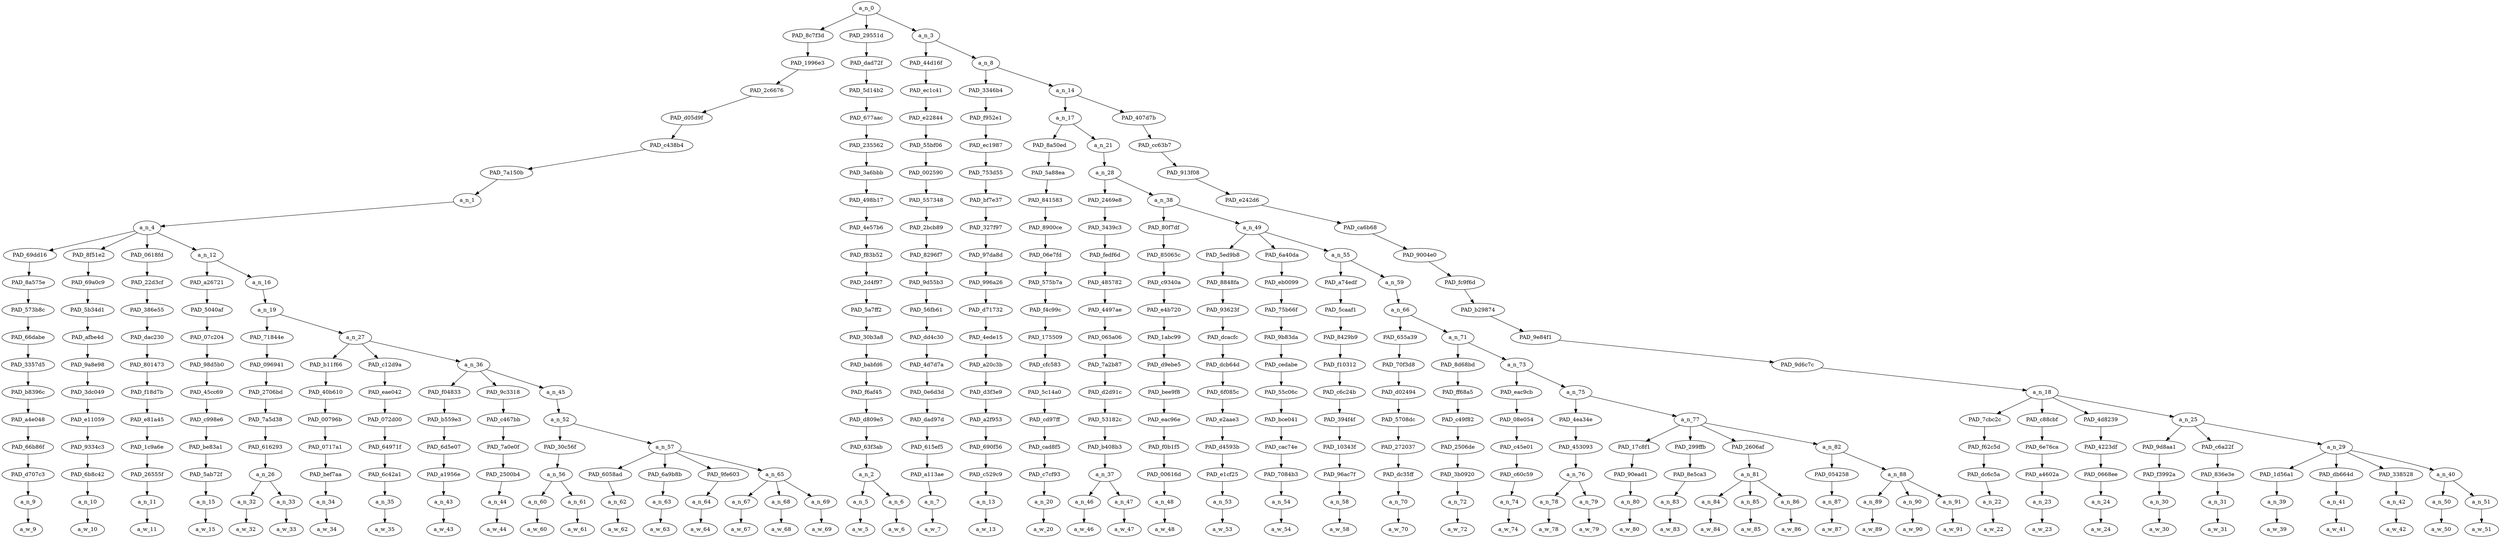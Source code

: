 strict digraph "" {
	a_n_0	[div_dir=1,
		index=0,
		level=19,
		pos="14.752111364293981,19!",
		text_span="[0, 1, 2, 3, 4, 5, 6, 7, 8, 9, 10, 11, 12, 13, 14, 15, 16, 17, 18, 19, 20, 21, 22, 23, 24, 25, 26, 27, 28, 29, 30, 31, 32, 33, 34, \
35, 36, 37, 38, 39, 40, 41, 42, 43, 44, 45, 46, 47, 48, 49, 50, 51, 52]",
		value=1.00000001];
	PAD_8c7f3d	[div_dir=1,
		index=0,
		level=18,
		pos="1.879340277777778,18!",
		text_span="[0, 1, 2, 3, 4, 5, 6, 7, 8, 9, 10, 11, 12, 13, 14, 15, 16, 17]",
		value=0.25184626];
	a_n_0 -> PAD_8c7f3d;
	PAD_29551d	[div_dir=1,
		index=1,
		level=18,
		pos="18.5,18!",
		text_span="[18, 19]",
		value=0.04357854];
	a_n_0 -> PAD_29551d;
	a_n_3	[div_dir=1,
		index=2,
		level=18,
		pos="23.876993815104168,18!",
		text_span="[20, 21, 22, 23, 24, 25, 26, 27, 28, 29, 30, 31, 32, 33, 34, 35, 36, 37, 38, 39, 40, 41, 42, 43, 44, 45, 46, 47, 48, 49, 50, 51, \
52]",
		value=0.70413991];
	a_n_0 -> a_n_3;
	PAD_1996e3	[div_dir=1,
		index=0,
		level=17,
		pos="1.879340277777778,17!",
		text_span="[0, 1, 2, 3, 4, 5, 6, 7, 8, 9, 10, 11, 12, 13, 14, 15, 16, 17]",
		value=0.25184626];
	PAD_8c7f3d -> PAD_1996e3;
	PAD_2c6676	[div_dir=1,
		index=0,
		level=16,
		pos="1.879340277777778,16!",
		text_span="[0, 1, 2, 3, 4, 5, 6, 7, 8, 9, 10, 11, 12, 13, 14, 15, 16, 17]",
		value=0.25184626];
	PAD_1996e3 -> PAD_2c6676;
	PAD_d05d9f	[div_dir=1,
		index=0,
		level=15,
		pos="1.879340277777778,15!",
		text_span="[0, 1, 2, 3, 4, 5, 6, 7, 8, 9, 10, 11, 12, 13, 14, 15, 16, 17]",
		value=0.25184626];
	PAD_2c6676 -> PAD_d05d9f;
	PAD_c438b4	[div_dir=1,
		index=0,
		level=14,
		pos="1.879340277777778,14!",
		text_span="[0, 1, 2, 3, 4, 5, 6, 7, 8, 9, 10, 11, 12, 13, 14, 15, 16, 17]",
		value=0.25184626];
	PAD_d05d9f -> PAD_c438b4;
	PAD_7a150b	[div_dir=1,
		index=0,
		level=13,
		pos="1.879340277777778,13!",
		text_span="[0, 1, 2, 3, 4, 5, 6, 7, 8, 9, 10, 11, 12, 13, 14, 15, 16, 17]",
		value=0.25184626];
	PAD_c438b4 -> PAD_7a150b;
	a_n_1	[div_dir=1,
		index=0,
		level=12,
		pos="1.879340277777778,12!",
		text_span="[0, 1, 2, 3, 4, 5, 6, 7, 8, 9, 10, 11, 12, 13, 14, 15, 16, 17]",
		value=0.25184626];
	PAD_7a150b -> a_n_1;
	a_n_4	[div_dir=1,
		index=0,
		level=11,
		pos="1.879340277777778,11!",
		text_span="[0, 1, 2, 3, 4, 5, 6, 7, 8, 9, 10, 11, 12, 13, 14, 15, 16, 17]",
		value=0.25161133];
	a_n_1 -> a_n_4;
	PAD_69dd16	[div_dir=1,
		index=0,
		level=10,
		pos="0.0,10!",
		text_span="[0]",
		value=0.03476477];
	a_n_4 -> PAD_69dd16;
	PAD_8f51e2	[div_dir=1,
		index=1,
		level=10,
		pos="1.0,10!",
		text_span="[1]",
		value=0.01448088];
	a_n_4 -> PAD_8f51e2;
	PAD_0618fd	[div_dir=1,
		index=2,
		level=10,
		pos="2.0,10!",
		text_span="[2]",
		value=0.01371438];
	a_n_4 -> PAD_0618fd;
	a_n_12	[div_dir=1,
		index=3,
		level=10,
		pos="4.517361111111112,10!",
		text_span="[3, 4, 5, 6, 7, 8, 9, 10, 11, 12, 13, 14, 15, 16, 17]",
		value=0.18841637];
	a_n_4 -> a_n_12;
	PAD_8a575e	[div_dir=1,
		index=0,
		level=9,
		pos="0.0,9!",
		text_span="[0]",
		value=0.03476477];
	PAD_69dd16 -> PAD_8a575e;
	PAD_573b8c	[div_dir=1,
		index=0,
		level=8,
		pos="0.0,8!",
		text_span="[0]",
		value=0.03476477];
	PAD_8a575e -> PAD_573b8c;
	PAD_66dabe	[div_dir=1,
		index=0,
		level=7,
		pos="0.0,7!",
		text_span="[0]",
		value=0.03476477];
	PAD_573b8c -> PAD_66dabe;
	PAD_3357d5	[div_dir=1,
		index=0,
		level=6,
		pos="0.0,6!",
		text_span="[0]",
		value=0.03476477];
	PAD_66dabe -> PAD_3357d5;
	PAD_b8396c	[div_dir=1,
		index=0,
		level=5,
		pos="0.0,5!",
		text_span="[0]",
		value=0.03476477];
	PAD_3357d5 -> PAD_b8396c;
	PAD_a4e048	[div_dir=1,
		index=0,
		level=4,
		pos="0.0,4!",
		text_span="[0]",
		value=0.03476477];
	PAD_b8396c -> PAD_a4e048;
	PAD_66b86f	[div_dir=1,
		index=0,
		level=3,
		pos="0.0,3!",
		text_span="[0]",
		value=0.03476477];
	PAD_a4e048 -> PAD_66b86f;
	PAD_d707c3	[div_dir=1,
		index=0,
		level=2,
		pos="0.0,2!",
		text_span="[0]",
		value=0.03476477];
	PAD_66b86f -> PAD_d707c3;
	a_n_9	[div_dir=1,
		index=0,
		level=1,
		pos="0.0,1!",
		text_span="[0]",
		value=0.03476477];
	PAD_d707c3 -> a_n_9;
	a_w_9	[div_dir=0,
		index=0,
		level=0,
		pos="0,0!",
		text_span="[0]",
		value=wishful];
	a_n_9 -> a_w_9;
	PAD_69a0c9	[div_dir=1,
		index=1,
		level=9,
		pos="1.0,9!",
		text_span="[1]",
		value=0.01448088];
	PAD_8f51e2 -> PAD_69a0c9;
	PAD_5b34d1	[div_dir=1,
		index=1,
		level=8,
		pos="1.0,8!",
		text_span="[1]",
		value=0.01448088];
	PAD_69a0c9 -> PAD_5b34d1;
	PAD_afbe4d	[div_dir=1,
		index=1,
		level=7,
		pos="1.0,7!",
		text_span="[1]",
		value=0.01448088];
	PAD_5b34d1 -> PAD_afbe4d;
	PAD_9a8e98	[div_dir=1,
		index=1,
		level=6,
		pos="1.0,6!",
		text_span="[1]",
		value=0.01448088];
	PAD_afbe4d -> PAD_9a8e98;
	PAD_3dc049	[div_dir=1,
		index=1,
		level=5,
		pos="1.0,5!",
		text_span="[1]",
		value=0.01448088];
	PAD_9a8e98 -> PAD_3dc049;
	PAD_e11059	[div_dir=1,
		index=1,
		level=4,
		pos="1.0,4!",
		text_span="[1]",
		value=0.01448088];
	PAD_3dc049 -> PAD_e11059;
	PAD_9334c3	[div_dir=1,
		index=1,
		level=3,
		pos="1.0,3!",
		text_span="[1]",
		value=0.01448088];
	PAD_e11059 -> PAD_9334c3;
	PAD_6b8c42	[div_dir=1,
		index=1,
		level=2,
		pos="1.0,2!",
		text_span="[1]",
		value=0.01448088];
	PAD_9334c3 -> PAD_6b8c42;
	a_n_10	[div_dir=1,
		index=1,
		level=1,
		pos="1.0,1!",
		text_span="[1]",
		value=0.01448088];
	PAD_6b8c42 -> a_n_10;
	a_w_10	[div_dir=0,
		index=1,
		level=0,
		pos="1,0!",
		text_span="[1]",
		value=thinking];
	a_n_10 -> a_w_10;
	PAD_22d3cf	[div_dir=1,
		index=2,
		level=9,
		pos="2.0,9!",
		text_span="[2]",
		value=0.01371438];
	PAD_0618fd -> PAD_22d3cf;
	PAD_386e55	[div_dir=1,
		index=2,
		level=8,
		pos="2.0,8!",
		text_span="[2]",
		value=0.01371438];
	PAD_22d3cf -> PAD_386e55;
	PAD_dac230	[div_dir=1,
		index=2,
		level=7,
		pos="2.0,7!",
		text_span="[2]",
		value=0.01371438];
	PAD_386e55 -> PAD_dac230;
	PAD_801473	[div_dir=1,
		index=2,
		level=6,
		pos="2.0,6!",
		text_span="[2]",
		value=0.01371438];
	PAD_dac230 -> PAD_801473;
	PAD_f18d7b	[div_dir=1,
		index=2,
		level=5,
		pos="2.0,5!",
		text_span="[2]",
		value=0.01371438];
	PAD_801473 -> PAD_f18d7b;
	PAD_e81a45	[div_dir=1,
		index=2,
		level=4,
		pos="2.0,4!",
		text_span="[2]",
		value=0.01371438];
	PAD_f18d7b -> PAD_e81a45;
	PAD_1c9a6e	[div_dir=1,
		index=2,
		level=3,
		pos="2.0,3!",
		text_span="[2]",
		value=0.01371438];
	PAD_e81a45 -> PAD_1c9a6e;
	PAD_26555f	[div_dir=1,
		index=2,
		level=2,
		pos="2.0,2!",
		text_span="[2]",
		value=0.01371438];
	PAD_1c9a6e -> PAD_26555f;
	a_n_11	[div_dir=1,
		index=2,
		level=1,
		pos="2.0,1!",
		text_span="[2]",
		value=0.01371438];
	PAD_26555f -> a_n_11;
	a_w_11	[div_dir=0,
		index=2,
		level=0,
		pos="2,0!",
		text_span="[2]",
		value=mr];
	a_n_11 -> a_w_11;
	PAD_a26721	[div_dir=1,
		index=3,
		level=9,
		pos="3.0,9!",
		text_span="[3]",
		value=0.01593630];
	a_n_12 -> PAD_a26721;
	a_n_16	[div_dir=1,
		index=4,
		level=9,
		pos="6.034722222222223,9!",
		text_span="[4, 5, 6, 7, 8, 9, 10, 11, 12, 13, 14, 15, 16, 17]",
		value=0.17231190];
	a_n_12 -> a_n_16;
	PAD_5040af	[div_dir=1,
		index=3,
		level=8,
		pos="3.0,8!",
		text_span="[3]",
		value=0.01593630];
	PAD_a26721 -> PAD_5040af;
	PAD_07c204	[div_dir=1,
		index=3,
		level=7,
		pos="3.0,7!",
		text_span="[3]",
		value=0.01593630];
	PAD_5040af -> PAD_07c204;
	PAD_98d5b0	[div_dir=1,
		index=3,
		level=6,
		pos="3.0,6!",
		text_span="[3]",
		value=0.01593630];
	PAD_07c204 -> PAD_98d5b0;
	PAD_45cc69	[div_dir=1,
		index=3,
		level=5,
		pos="3.0,5!",
		text_span="[3]",
		value=0.01593630];
	PAD_98d5b0 -> PAD_45cc69;
	PAD_c998e6	[div_dir=1,
		index=3,
		level=4,
		pos="3.0,4!",
		text_span="[3]",
		value=0.01593630];
	PAD_45cc69 -> PAD_c998e6;
	PAD_be83a1	[div_dir=1,
		index=3,
		level=3,
		pos="3.0,3!",
		text_span="[3]",
		value=0.01593630];
	PAD_c998e6 -> PAD_be83a1;
	PAD_5ab72f	[div_dir=1,
		index=3,
		level=2,
		pos="3.0,2!",
		text_span="[3]",
		value=0.01593630];
	PAD_be83a1 -> PAD_5ab72f;
	a_n_15	[div_dir=1,
		index=3,
		level=1,
		pos="3.0,1!",
		text_span="[3]",
		value=0.01593630];
	PAD_5ab72f -> a_n_15;
	a_w_15	[div_dir=0,
		index=3,
		level=0,
		pos="3,0!",
		text_span="[3]",
		value=president];
	a_n_15 -> a_w_15;
	a_n_19	[div_dir=1,
		index=4,
		level=8,
		pos="6.034722222222223,8!",
		text_span="[4, 5, 6, 7, 8, 9, 10, 11, 12, 13, 14, 15, 16, 17]",
		value=0.17214048];
	a_n_16 -> a_n_19;
	PAD_71844e	[div_dir=1,
		index=4,
		level=7,
		pos="4.5,7!",
		text_span="[4, 5]",
		value=0.02607722];
	a_n_19 -> PAD_71844e;
	a_n_27	[div_dir=1,
		index=5,
		level=7,
		pos="7.5694444444444455,7!",
		text_span="[6, 7, 8, 9, 10, 11, 12, 13, 14, 15, 16, 17]",
		value=0.14589184];
	a_n_19 -> a_n_27;
	PAD_096941	[div_dir=1,
		index=4,
		level=6,
		pos="4.5,6!",
		text_span="[4, 5]",
		value=0.02607722];
	PAD_71844e -> PAD_096941;
	PAD_2706bd	[div_dir=1,
		index=4,
		level=5,
		pos="4.5,5!",
		text_span="[4, 5]",
		value=0.02607722];
	PAD_096941 -> PAD_2706bd;
	PAD_7a5d38	[div_dir=1,
		index=4,
		level=4,
		pos="4.5,4!",
		text_span="[4, 5]",
		value=0.02607722];
	PAD_2706bd -> PAD_7a5d38;
	PAD_616293	[div_dir=1,
		index=4,
		level=3,
		pos="4.5,3!",
		text_span="[4, 5]",
		value=0.02607722];
	PAD_7a5d38 -> PAD_616293;
	a_n_26	[div_dir=1,
		index=4,
		level=2,
		pos="4.5,2!",
		text_span="[4, 5]",
		value=0.02607722];
	PAD_616293 -> a_n_26;
	a_n_32	[div_dir=1,
		index=4,
		level=1,
		pos="4.0,1!",
		text_span="[4]",
		value=0.01300868];
	a_n_26 -> a_n_32;
	a_n_33	[div_dir=1,
		index=5,
		level=1,
		pos="5.0,1!",
		text_span="[5]",
		value=0.01300187];
	a_n_26 -> a_n_33;
	a_w_32	[div_dir=0,
		index=4,
		level=0,
		pos="4,0!",
		text_span="[4]",
		value=these];
	a_n_32 -> a_w_32;
	a_w_33	[div_dir=0,
		index=5,
		level=0,
		pos="5,0!",
		text_span="[5]",
		value=people];
	a_n_33 -> a_w_33;
	PAD_b11f66	[div_dir=1,
		index=5,
		level=6,
		pos="6.0,6!",
		text_span="[6]",
		value=0.00983233];
	a_n_27 -> PAD_b11f66;
	PAD_c12d9a	[div_dir=-1,
		index=6,
		level=6,
		pos="7.0,6!",
		text_span="[7]",
		value=0.00957001];
	a_n_27 -> PAD_c12d9a;
	a_n_36	[div_dir=1,
		index=7,
		level=6,
		pos="9.708333333333334,6!",
		text_span="[8, 9, 10, 11, 12, 13, 14, 15, 16, 17]",
		value=0.12633152];
	a_n_27 -> a_n_36;
	PAD_40b610	[div_dir=1,
		index=5,
		level=5,
		pos="6.0,5!",
		text_span="[6]",
		value=0.00983233];
	PAD_b11f66 -> PAD_40b610;
	PAD_00796b	[div_dir=1,
		index=5,
		level=4,
		pos="6.0,4!",
		text_span="[6]",
		value=0.00983233];
	PAD_40b610 -> PAD_00796b;
	PAD_0717a1	[div_dir=1,
		index=5,
		level=3,
		pos="6.0,3!",
		text_span="[6]",
		value=0.00983233];
	PAD_00796b -> PAD_0717a1;
	PAD_bef7aa	[div_dir=1,
		index=5,
		level=2,
		pos="6.0,2!",
		text_span="[6]",
		value=0.00983233];
	PAD_0717a1 -> PAD_bef7aa;
	a_n_34	[div_dir=1,
		index=6,
		level=1,
		pos="6.0,1!",
		text_span="[6]",
		value=0.00983233];
	PAD_bef7aa -> a_n_34;
	a_w_34	[div_dir=0,
		index=6,
		level=0,
		pos="6,0!",
		text_span="[6]",
		value=will];
	a_n_34 -> a_w_34;
	PAD_eae042	[div_dir=-1,
		index=6,
		level=5,
		pos="7.0,5!",
		text_span="[7]",
		value=0.00957001];
	PAD_c12d9a -> PAD_eae042;
	PAD_072d00	[div_dir=-1,
		index=6,
		level=4,
		pos="7.0,4!",
		text_span="[7]",
		value=0.00957001];
	PAD_eae042 -> PAD_072d00;
	PAD_64971f	[div_dir=-1,
		index=6,
		level=3,
		pos="7.0,3!",
		text_span="[7]",
		value=0.00957001];
	PAD_072d00 -> PAD_64971f;
	PAD_6c42a1	[div_dir=-1,
		index=6,
		level=2,
		pos="7.0,2!",
		text_span="[7]",
		value=0.00957001];
	PAD_64971f -> PAD_6c42a1;
	a_n_35	[div_dir=-1,
		index=7,
		level=1,
		pos="7.0,1!",
		text_span="[7]",
		value=0.00957001];
	PAD_6c42a1 -> a_n_35;
	a_w_35	[div_dir=0,
		index=7,
		level=0,
		pos="7,0!",
		text_span="[7]",
		value=always];
	a_n_35 -> a_w_35;
	PAD_f04833	[div_dir=1,
		index=7,
		level=5,
		pos="8.0,5!",
		text_span="[8]",
		value=0.01293635];
	a_n_36 -> PAD_f04833;
	PAD_9c3318	[div_dir=1,
		index=8,
		level=5,
		pos="9.0,5!",
		text_span="[9]",
		value=0.01390093];
	a_n_36 -> PAD_9c3318;
	a_n_45	[div_dir=1,
		index=9,
		level=5,
		pos="12.125,5!",
		text_span="[10, 11, 12, 13, 14, 15, 16, 17]",
		value=0.09932942];
	a_n_36 -> a_n_45;
	PAD_b559e3	[div_dir=1,
		index=7,
		level=4,
		pos="8.0,4!",
		text_span="[8]",
		value=0.01293635];
	PAD_f04833 -> PAD_b559e3;
	PAD_6d5e07	[div_dir=1,
		index=7,
		level=3,
		pos="8.0,3!",
		text_span="[8]",
		value=0.01293635];
	PAD_b559e3 -> PAD_6d5e07;
	PAD_a1956e	[div_dir=1,
		index=7,
		level=2,
		pos="8.0,2!",
		text_span="[8]",
		value=0.01293635];
	PAD_6d5e07 -> PAD_a1956e;
	a_n_43	[div_dir=1,
		index=8,
		level=1,
		pos="8.0,1!",
		text_span="[8]",
		value=0.01293635];
	PAD_a1956e -> a_n_43;
	a_w_43	[div_dir=0,
		index=8,
		level=0,
		pos="8,0!",
		text_span="[8]",
		value=hate];
	a_n_43 -> a_w_43;
	PAD_c467bb	[div_dir=1,
		index=8,
		level=4,
		pos="9.0,4!",
		text_span="[9]",
		value=0.01390093];
	PAD_9c3318 -> PAD_c467bb;
	PAD_7a0e0f	[div_dir=1,
		index=8,
		level=3,
		pos="9.0,3!",
		text_span="[9]",
		value=0.01390093];
	PAD_c467bb -> PAD_7a0e0f;
	PAD_2500b4	[div_dir=1,
		index=8,
		level=2,
		pos="9.0,2!",
		text_span="[9]",
		value=0.01390093];
	PAD_7a0e0f -> PAD_2500b4;
	a_n_44	[div_dir=1,
		index=9,
		level=1,
		pos="9.0,1!",
		text_span="[9]",
		value=0.01390093];
	PAD_2500b4 -> a_n_44;
	a_w_44	[div_dir=0,
		index=9,
		level=0,
		pos="9,0!",
		text_span="[9]",
		value=you];
	a_n_44 -> a_w_44;
	a_n_52	[div_dir=1,
		index=9,
		level=4,
		pos="12.125,4!",
		text_span="[10, 11, 12, 13, 14, 15, 16, 17]",
		value=0.09922357];
	a_n_45 -> a_n_52;
	PAD_30c56f	[div_dir=1,
		index=9,
		level=3,
		pos="10.5,3!",
		text_span="[10, 11]",
		value=0.04058440];
	a_n_52 -> PAD_30c56f;
	a_n_57	[div_dir=1,
		index=10,
		level=3,
		pos="13.75,3!",
		text_span="[12, 13, 14, 15, 16, 17]",
		value=0.05853332];
	a_n_52 -> a_n_57;
	a_n_56	[div_dir=1,
		index=9,
		level=2,
		pos="10.5,2!",
		text_span="[10, 11]",
		value=0.04058440];
	PAD_30c56f -> a_n_56;
	a_n_60	[div_dir=1,
		index=10,
		level=1,
		pos="10.0,1!",
		text_span="[10]",
		value=0.02211021];
	a_n_56 -> a_n_60;
	a_n_61	[div_dir=1,
		index=11,
		level=1,
		pos="11.0,1!",
		text_span="[11]",
		value=0.01836542];
	a_n_56 -> a_n_61;
	a_w_60	[div_dir=0,
		index=10,
		level=0,
		pos="10,0!",
		text_span="[10]",
		value=white];
	a_n_60 -> a_w_60;
	a_w_61	[div_dir=0,
		index=11,
		level=0,
		pos="11,0!",
		text_span="[11]",
		value=man];
	a_n_61 -> a_w_61;
	PAD_6058ad	[div_dir=1,
		index=10,
		level=2,
		pos="12.0,2!",
		text_span="[12]",
		value=0.00941550];
	a_n_57 -> PAD_6058ad;
	PAD_6a9b8b	[div_dir=-1,
		index=11,
		level=2,
		pos="13.0,2!",
		text_span="[13]",
		value=0.00917032];
	a_n_57 -> PAD_6a9b8b;
	PAD_9fe603	[div_dir=1,
		index=12,
		level=2,
		pos="14.0,2!",
		text_span="[14]",
		value=0.00978217];
	a_n_57 -> PAD_9fe603;
	a_n_65	[div_dir=1,
		index=13,
		level=2,
		pos="16.0,2!",
		text_span="[15, 16, 17]",
		value=0.03010591];
	a_n_57 -> a_n_65;
	a_n_62	[div_dir=1,
		index=12,
		level=1,
		pos="12.0,1!",
		text_span="[12]",
		value=0.00941550];
	PAD_6058ad -> a_n_62;
	a_w_62	[div_dir=0,
		index=12,
		level=0,
		pos="12,0!",
		text_span="[12]",
		value=do];
	a_n_62 -> a_w_62;
	a_n_63	[div_dir=-1,
		index=13,
		level=1,
		pos="13.0,1!",
		text_span="[13]",
		value=0.00917032];
	PAD_6a9b8b -> a_n_63;
	a_w_63	[div_dir=0,
		index=13,
		level=0,
		pos="13,0!",
		text_span="[13]",
		value=not];
	a_n_63 -> a_w_63;
	a_n_64	[div_dir=1,
		index=14,
		level=1,
		pos="14.0,1!",
		text_span="[14]",
		value=0.00978217];
	PAD_9fe603 -> a_n_64;
	a_w_64	[div_dir=0,
		index=14,
		level=0,
		pos="14,0!",
		text_span="[14]",
		value=you1];
	a_n_64 -> a_w_64;
	a_n_67	[div_dir=1,
		index=15,
		level=1,
		pos="15.0,1!",
		text_span="[15]",
		value=0.01009409];
	a_n_65 -> a_n_67;
	a_n_68	[div_dir=1,
		index=16,
		level=1,
		pos="16.0,1!",
		text_span="[16]",
		value=0.00934000];
	a_n_65 -> a_n_68;
	a_n_69	[div_dir=-1,
		index=17,
		level=1,
		pos="17.0,1!",
		text_span="[17]",
		value=0.01062527];
	a_n_65 -> a_n_69;
	a_w_67	[div_dir=0,
		index=15,
		level=0,
		pos="15,0!",
		text_span="[15]",
		value=get];
	a_n_67 -> a_w_67;
	a_w_68	[div_dir=0,
		index=16,
		level=0,
		pos="16,0!",
		text_span="[16]",
		value=it];
	a_n_68 -> a_w_68;
	a_w_69	[div_dir=0,
		index=17,
		level=0,
		pos="17,0!",
		text_span="[17]",
		value=yet];
	a_n_69 -> a_w_69;
	PAD_dad72f	[div_dir=1,
		index=1,
		level=17,
		pos="18.5,17!",
		text_span="[18, 19]",
		value=0.04357854];
	PAD_29551d -> PAD_dad72f;
	PAD_5d14b2	[div_dir=1,
		index=1,
		level=16,
		pos="18.5,16!",
		text_span="[18, 19]",
		value=0.04357854];
	PAD_dad72f -> PAD_5d14b2;
	PAD_677aac	[div_dir=1,
		index=1,
		level=15,
		pos="18.5,15!",
		text_span="[18, 19]",
		value=0.04357854];
	PAD_5d14b2 -> PAD_677aac;
	PAD_235562	[div_dir=1,
		index=1,
		level=14,
		pos="18.5,14!",
		text_span="[18, 19]",
		value=0.04357854];
	PAD_677aac -> PAD_235562;
	PAD_3a6bbb	[div_dir=1,
		index=1,
		level=13,
		pos="18.5,13!",
		text_span="[18, 19]",
		value=0.04357854];
	PAD_235562 -> PAD_3a6bbb;
	PAD_498b17	[div_dir=1,
		index=1,
		level=12,
		pos="18.5,12!",
		text_span="[18, 19]",
		value=0.04357854];
	PAD_3a6bbb -> PAD_498b17;
	PAD_4e57b6	[div_dir=1,
		index=1,
		level=11,
		pos="18.5,11!",
		text_span="[18, 19]",
		value=0.04357854];
	PAD_498b17 -> PAD_4e57b6;
	PAD_f83b52	[div_dir=1,
		index=4,
		level=10,
		pos="18.5,10!",
		text_span="[18, 19]",
		value=0.04357854];
	PAD_4e57b6 -> PAD_f83b52;
	PAD_2d4f97	[div_dir=1,
		index=5,
		level=9,
		pos="18.5,9!",
		text_span="[18, 19]",
		value=0.04357854];
	PAD_f83b52 -> PAD_2d4f97;
	PAD_5a7ff2	[div_dir=1,
		index=5,
		level=8,
		pos="18.5,8!",
		text_span="[18, 19]",
		value=0.04357854];
	PAD_2d4f97 -> PAD_5a7ff2;
	PAD_30b3a8	[div_dir=1,
		index=6,
		level=7,
		pos="18.5,7!",
		text_span="[18, 19]",
		value=0.04357854];
	PAD_5a7ff2 -> PAD_30b3a8;
	PAD_babfd6	[div_dir=1,
		index=8,
		level=6,
		pos="18.5,6!",
		text_span="[18, 19]",
		value=0.04357854];
	PAD_30b3a8 -> PAD_babfd6;
	PAD_f6af45	[div_dir=1,
		index=10,
		level=5,
		pos="18.5,5!",
		text_span="[18, 19]",
		value=0.04357854];
	PAD_babfd6 -> PAD_f6af45;
	PAD_d809e5	[div_dir=1,
		index=10,
		level=4,
		pos="18.5,4!",
		text_span="[18, 19]",
		value=0.04357854];
	PAD_f6af45 -> PAD_d809e5;
	PAD_63f3ab	[div_dir=1,
		index=11,
		level=3,
		pos="18.5,3!",
		text_span="[18, 19]",
		value=0.04357854];
	PAD_d809e5 -> PAD_63f3ab;
	a_n_2	[div_dir=1,
		index=14,
		level=2,
		pos="18.5,2!",
		text_span="[18, 19]",
		value=0.04357854];
	PAD_63f3ab -> a_n_2;
	a_n_5	[div_dir=1,
		index=18,
		level=1,
		pos="18.0,1!",
		text_span="[18]",
		value=0.01552206];
	a_n_2 -> a_n_5;
	a_n_6	[div_dir=1,
		index=19,
		level=1,
		pos="19.0,1!",
		text_span="[19]",
		value=0.02797702];
	a_n_2 -> a_n_6;
	a_w_5	[div_dir=0,
		index=18,
		level=0,
		pos="18,0!",
		text_span="[18]",
		value=u];
	a_n_5 -> a_w_5;
	a_w_6	[div_dir=0,
		index=19,
		level=0,
		pos="19,0!",
		text_span="[19]",
		value="<user>"];
	a_n_6 -> a_w_6;
	PAD_44d16f	[div_dir=-1,
		index=2,
		level=17,
		pos="20.0,17!",
		text_span="[20]",
		value=0.01347099];
	a_n_3 -> PAD_44d16f;
	a_n_8	[div_dir=1,
		index=3,
		level=17,
		pos="27.753987630208336,17!",
		text_span="[21, 22, 23, 24, 25, 26, 27, 28, 29, 30, 31, 32, 33, 34, 35, 36, 37, 38, 39, 40, 41, 42, 43, 44, 45, 46, 47, 48, 49, 50, 51, 52]",
		value=0.69031060];
	a_n_3 -> a_n_8;
	PAD_ec1c41	[div_dir=-1,
		index=2,
		level=16,
		pos="20.0,16!",
		text_span="[20]",
		value=0.01347099];
	PAD_44d16f -> PAD_ec1c41;
	PAD_e22844	[div_dir=-1,
		index=2,
		level=15,
		pos="20.0,15!",
		text_span="[20]",
		value=0.01347099];
	PAD_ec1c41 -> PAD_e22844;
	PAD_55bf06	[div_dir=-1,
		index=2,
		level=14,
		pos="20.0,14!",
		text_span="[20]",
		value=0.01347099];
	PAD_e22844 -> PAD_55bf06;
	PAD_002590	[div_dir=-1,
		index=2,
		level=13,
		pos="20.0,13!",
		text_span="[20]",
		value=0.01347099];
	PAD_55bf06 -> PAD_002590;
	PAD_557348	[div_dir=-1,
		index=2,
		level=12,
		pos="20.0,12!",
		text_span="[20]",
		value=0.01347099];
	PAD_002590 -> PAD_557348;
	PAD_2bcb89	[div_dir=-1,
		index=2,
		level=11,
		pos="20.0,11!",
		text_span="[20]",
		value=0.01347099];
	PAD_557348 -> PAD_2bcb89;
	PAD_8296f7	[div_dir=-1,
		index=5,
		level=10,
		pos="20.0,10!",
		text_span="[20]",
		value=0.01347099];
	PAD_2bcb89 -> PAD_8296f7;
	PAD_9d55b3	[div_dir=-1,
		index=6,
		level=9,
		pos="20.0,9!",
		text_span="[20]",
		value=0.01347099];
	PAD_8296f7 -> PAD_9d55b3;
	PAD_56fb61	[div_dir=-1,
		index=6,
		level=8,
		pos="20.0,8!",
		text_span="[20]",
		value=0.01347099];
	PAD_9d55b3 -> PAD_56fb61;
	PAD_dd4c30	[div_dir=-1,
		index=7,
		level=7,
		pos="20.0,7!",
		text_span="[20]",
		value=0.01347099];
	PAD_56fb61 -> PAD_dd4c30;
	PAD_4d7d7a	[div_dir=-1,
		index=9,
		level=6,
		pos="20.0,6!",
		text_span="[20]",
		value=0.01347099];
	PAD_dd4c30 -> PAD_4d7d7a;
	PAD_0e6d3d	[div_dir=-1,
		index=11,
		level=5,
		pos="20.0,5!",
		text_span="[20]",
		value=0.01347099];
	PAD_4d7d7a -> PAD_0e6d3d;
	PAD_dad97d	[div_dir=-1,
		index=11,
		level=4,
		pos="20.0,4!",
		text_span="[20]",
		value=0.01347099];
	PAD_0e6d3d -> PAD_dad97d;
	PAD_615ef5	[div_dir=-1,
		index=12,
		level=3,
		pos="20.0,3!",
		text_span="[20]",
		value=0.01347099];
	PAD_dad97d -> PAD_615ef5;
	PAD_a113ae	[div_dir=-1,
		index=15,
		level=2,
		pos="20.0,2!",
		text_span="[20]",
		value=0.01347099];
	PAD_615ef5 -> PAD_a113ae;
	a_n_7	[div_dir=-1,
		index=20,
		level=1,
		pos="20.0,1!",
		text_span="[20]",
		value=0.01347099];
	PAD_a113ae -> a_n_7;
	a_w_7	[div_dir=0,
		index=20,
		level=0,
		pos="20,0!",
		text_span="[20]",
		value=stated];
	a_n_7 -> a_w_7;
	PAD_3346b4	[div_dir=1,
		index=3,
		level=16,
		pos="21.0,16!",
		text_span="[21]",
		value=0.00928655];
	a_n_8 -> PAD_3346b4;
	a_n_14	[div_dir=1,
		index=4,
		level=16,
		pos="34.50797526041667,16!",
		text_span="[22, 23, 24, 25, 26, 27, 28, 29, 30, 31, 32, 33, 34, 35, 36, 37, 38, 39, 40, 41, 42, 43, 44, 45, 46, 47, 48, 49, 50, 51, 52]",
		value=0.68066044];
	a_n_8 -> a_n_14;
	PAD_f952e1	[div_dir=1,
		index=3,
		level=15,
		pos="21.0,15!",
		text_span="[21]",
		value=0.00928655];
	PAD_3346b4 -> PAD_f952e1;
	PAD_ec1987	[div_dir=1,
		index=3,
		level=14,
		pos="21.0,14!",
		text_span="[21]",
		value=0.00928655];
	PAD_f952e1 -> PAD_ec1987;
	PAD_753d55	[div_dir=1,
		index=3,
		level=13,
		pos="21.0,13!",
		text_span="[21]",
		value=0.00928655];
	PAD_ec1987 -> PAD_753d55;
	PAD_bf7e37	[div_dir=1,
		index=3,
		level=12,
		pos="21.0,12!",
		text_span="[21]",
		value=0.00928655];
	PAD_753d55 -> PAD_bf7e37;
	PAD_327f97	[div_dir=1,
		index=3,
		level=11,
		pos="21.0,11!",
		text_span="[21]",
		value=0.00928655];
	PAD_bf7e37 -> PAD_327f97;
	PAD_97da8d	[div_dir=1,
		index=6,
		level=10,
		pos="21.0,10!",
		text_span="[21]",
		value=0.00928655];
	PAD_327f97 -> PAD_97da8d;
	PAD_996a26	[div_dir=1,
		index=7,
		level=9,
		pos="21.0,9!",
		text_span="[21]",
		value=0.00928655];
	PAD_97da8d -> PAD_996a26;
	PAD_d71732	[div_dir=1,
		index=7,
		level=8,
		pos="21.0,8!",
		text_span="[21]",
		value=0.00928655];
	PAD_996a26 -> PAD_d71732;
	PAD_4ede15	[div_dir=1,
		index=8,
		level=7,
		pos="21.0,7!",
		text_span="[21]",
		value=0.00928655];
	PAD_d71732 -> PAD_4ede15;
	PAD_a20c3b	[div_dir=1,
		index=10,
		level=6,
		pos="21.0,6!",
		text_span="[21]",
		value=0.00928655];
	PAD_4ede15 -> PAD_a20c3b;
	PAD_d3f3e9	[div_dir=1,
		index=12,
		level=5,
		pos="21.0,5!",
		text_span="[21]",
		value=0.00928655];
	PAD_a20c3b -> PAD_d3f3e9;
	PAD_a2f953	[div_dir=1,
		index=12,
		level=4,
		pos="21.0,4!",
		text_span="[21]",
		value=0.00928655];
	PAD_d3f3e9 -> PAD_a2f953;
	PAD_690f56	[div_dir=1,
		index=13,
		level=3,
		pos="21.0,3!",
		text_span="[21]",
		value=0.00928655];
	PAD_a2f953 -> PAD_690f56;
	PAD_c529c9	[div_dir=1,
		index=16,
		level=2,
		pos="21.0,2!",
		text_span="[21]",
		value=0.00928655];
	PAD_690f56 -> PAD_c529c9;
	a_n_13	[div_dir=1,
		index=21,
		level=1,
		pos="21.0,1!",
		text_span="[21]",
		value=0.00928655];
	PAD_c529c9 -> a_n_13;
	a_w_13	[div_dir=0,
		index=21,
		level=0,
		pos="21,0!",
		text_span="[21]",
		value=that];
	a_n_13 -> a_w_13;
	a_n_17	[div_dir=1,
		index=4,
		level=15,
		pos="23.422200520833336,15!",
		text_span="[22, 23, 24, 25, 26, 27, 28, 29, 30, 31, 32, 33, 34, 35, 36, 37, 38, 39, 40, 41, 42]",
		value=0.49611842];
	a_n_14 -> a_n_17;
	PAD_407d7b	[div_dir=1,
		index=5,
		level=15,
		pos="45.59375,15!",
		text_span="[43, 44, 45, 46, 47, 48, 49, 50, 51, 52]",
		value=0.18418022];
	a_n_14 -> PAD_407d7b;
	PAD_8a50ed	[div_dir=1,
		index=4,
		level=14,
		pos="22.0,14!",
		text_span="[22]",
		value=0.01924210];
	a_n_17 -> PAD_8a50ed;
	a_n_21	[div_dir=1,
		index=5,
		level=14,
		pos="24.844401041666668,14!",
		text_span="[23, 24, 25, 26, 27, 28, 29, 30, 31, 32, 33, 34, 35, 36, 37, 38, 39, 40, 41, 42]",
		value=0.47653906];
	a_n_17 -> a_n_21;
	PAD_5a88ea	[div_dir=1,
		index=4,
		level=13,
		pos="22.0,13!",
		text_span="[22]",
		value=0.01924210];
	PAD_8a50ed -> PAD_5a88ea;
	PAD_841583	[div_dir=1,
		index=4,
		level=12,
		pos="22.0,12!",
		text_span="[22]",
		value=0.01924210];
	PAD_5a88ea -> PAD_841583;
	PAD_8900ce	[div_dir=1,
		index=4,
		level=11,
		pos="22.0,11!",
		text_span="[22]",
		value=0.01924210];
	PAD_841583 -> PAD_8900ce;
	PAD_06e7fd	[div_dir=1,
		index=7,
		level=10,
		pos="22.0,10!",
		text_span="[22]",
		value=0.01924210];
	PAD_8900ce -> PAD_06e7fd;
	PAD_575b7a	[div_dir=1,
		index=8,
		level=9,
		pos="22.0,9!",
		text_span="[22]",
		value=0.01924210];
	PAD_06e7fd -> PAD_575b7a;
	PAD_f4c99c	[div_dir=1,
		index=8,
		level=8,
		pos="22.0,8!",
		text_span="[22]",
		value=0.01924210];
	PAD_575b7a -> PAD_f4c99c;
	PAD_175509	[div_dir=1,
		index=9,
		level=7,
		pos="22.0,7!",
		text_span="[22]",
		value=0.01924210];
	PAD_f4c99c -> PAD_175509;
	PAD_cfc583	[div_dir=1,
		index=11,
		level=6,
		pos="22.0,6!",
		text_span="[22]",
		value=0.01924210];
	PAD_175509 -> PAD_cfc583;
	PAD_5c14a0	[div_dir=1,
		index=13,
		level=5,
		pos="22.0,5!",
		text_span="[22]",
		value=0.01924210];
	PAD_cfc583 -> PAD_5c14a0;
	PAD_cd97ff	[div_dir=1,
		index=13,
		level=4,
		pos="22.0,4!",
		text_span="[22]",
		value=0.01924210];
	PAD_5c14a0 -> PAD_cd97ff;
	PAD_cad8f5	[div_dir=1,
		index=14,
		level=3,
		pos="22.0,3!",
		text_span="[22]",
		value=0.01924210];
	PAD_cd97ff -> PAD_cad8f5;
	PAD_c7cf93	[div_dir=1,
		index=17,
		level=2,
		pos="22.0,2!",
		text_span="[22]",
		value=0.01924210];
	PAD_cad8f5 -> PAD_c7cf93;
	a_n_20	[div_dir=1,
		index=22,
		level=1,
		pos="22.0,1!",
		text_span="[22]",
		value=0.01924210];
	PAD_c7cf93 -> a_n_20;
	a_w_20	[div_dir=0,
		index=22,
		level=0,
		pos="22,0!",
		text_span="[22]",
		value=whichs];
	a_n_20 -> a_w_20;
	a_n_28	[div_dir=1,
		index=5,
		level=13,
		pos="24.844401041666668,13!",
		text_span="[23, 24, 25, 26, 27, 28, 29, 30, 31, 32, 33, 34, 35, 36, 37, 38, 39, 40, 41, 42]",
		value=0.47619082];
	a_n_21 -> a_n_28;
	PAD_2469e8	[div_dir=1,
		index=5,
		level=12,
		pos="23.5,12!",
		text_span="[23, 24]",
		value=0.01855520];
	a_n_28 -> PAD_2469e8;
	a_n_38	[div_dir=1,
		index=6,
		level=12,
		pos="26.188802083333336,12!",
		text_span="[25, 26, 27, 28, 29, 30, 31, 32, 33, 34, 35, 36, 37, 38, 39, 40, 41, 42]",
		value=0.45728738];
	a_n_28 -> a_n_38;
	PAD_3439c3	[div_dir=1,
		index=5,
		level=11,
		pos="23.5,11!",
		text_span="[23, 24]",
		value=0.01855520];
	PAD_2469e8 -> PAD_3439c3;
	PAD_fedf6d	[div_dir=1,
		index=8,
		level=10,
		pos="23.5,10!",
		text_span="[23, 24]",
		value=0.01855520];
	PAD_3439c3 -> PAD_fedf6d;
	PAD_485782	[div_dir=1,
		index=9,
		level=9,
		pos="23.5,9!",
		text_span="[23, 24]",
		value=0.01855520];
	PAD_fedf6d -> PAD_485782;
	PAD_4497ae	[div_dir=1,
		index=9,
		level=8,
		pos="23.5,8!",
		text_span="[23, 24]",
		value=0.01855520];
	PAD_485782 -> PAD_4497ae;
	PAD_065a06	[div_dir=1,
		index=10,
		level=7,
		pos="23.5,7!",
		text_span="[23, 24]",
		value=0.01855520];
	PAD_4497ae -> PAD_065a06;
	PAD_7a2b87	[div_dir=1,
		index=12,
		level=6,
		pos="23.5,6!",
		text_span="[23, 24]",
		value=0.01855520];
	PAD_065a06 -> PAD_7a2b87;
	PAD_d2d91c	[div_dir=1,
		index=14,
		level=5,
		pos="23.5,5!",
		text_span="[23, 24]",
		value=0.01855520];
	PAD_7a2b87 -> PAD_d2d91c;
	PAD_53182c	[div_dir=1,
		index=14,
		level=4,
		pos="23.5,4!",
		text_span="[23, 24]",
		value=0.01855520];
	PAD_d2d91c -> PAD_53182c;
	PAD_b408b3	[div_dir=1,
		index=15,
		level=3,
		pos="23.5,3!",
		text_span="[23, 24]",
		value=0.01855520];
	PAD_53182c -> PAD_b408b3;
	a_n_37	[div_dir=1,
		index=18,
		level=2,
		pos="23.5,2!",
		text_span="[23, 24]",
		value=0.01855520];
	PAD_b408b3 -> a_n_37;
	a_n_46	[div_dir=-1,
		index=23,
		level=1,
		pos="23.0,1!",
		text_span="[23]",
		value=0.00794673];
	a_n_37 -> a_n_46;
	a_n_47	[div_dir=1,
		index=24,
		level=1,
		pos="24.0,1!",
		text_span="[24]",
		value=0.01057711];
	a_n_37 -> a_n_47;
	a_w_46	[div_dir=0,
		index=23,
		level=0,
		pos="23,0!",
		text_span="[23]",
		value=very];
	a_n_46 -> a_w_46;
	a_w_47	[div_dir=0,
		index=24,
		level=0,
		pos="24,0!",
		text_span="[24]",
		value=dangerous];
	a_n_47 -> a_w_47;
	PAD_80f7df	[div_dir=1,
		index=6,
		level=11,
		pos="25.0,11!",
		text_span="[25]",
		value=0.01034104];
	a_n_38 -> PAD_80f7df;
	a_n_49	[div_dir=1,
		index=7,
		level=11,
		pos="27.377604166666668,11!",
		text_span="[26, 27, 28, 29, 30, 31, 32, 33, 34, 35, 36, 37, 38, 39, 40, 41, 42]",
		value=0.44659283];
	a_n_38 -> a_n_49;
	PAD_85065c	[div_dir=1,
		index=9,
		level=10,
		pos="25.0,10!",
		text_span="[25]",
		value=0.01034104];
	PAD_80f7df -> PAD_85065c;
	PAD_c9340a	[div_dir=1,
		index=10,
		level=9,
		pos="25.0,9!",
		text_span="[25]",
		value=0.01034104];
	PAD_85065c -> PAD_c9340a;
	PAD_e4b720	[div_dir=1,
		index=10,
		level=8,
		pos="25.0,8!",
		text_span="[25]",
		value=0.01034104];
	PAD_c9340a -> PAD_e4b720;
	PAD_1abc99	[div_dir=1,
		index=11,
		level=7,
		pos="25.0,7!",
		text_span="[25]",
		value=0.01034104];
	PAD_e4b720 -> PAD_1abc99;
	PAD_d9ebe5	[div_dir=1,
		index=13,
		level=6,
		pos="25.0,6!",
		text_span="[25]",
		value=0.01034104];
	PAD_1abc99 -> PAD_d9ebe5;
	PAD_bee9f8	[div_dir=1,
		index=15,
		level=5,
		pos="25.0,5!",
		text_span="[25]",
		value=0.01034104];
	PAD_d9ebe5 -> PAD_bee9f8;
	PAD_eac96e	[div_dir=1,
		index=15,
		level=4,
		pos="25.0,4!",
		text_span="[25]",
		value=0.01034104];
	PAD_bee9f8 -> PAD_eac96e;
	PAD_f0b1f5	[div_dir=1,
		index=16,
		level=3,
		pos="25.0,3!",
		text_span="[25]",
		value=0.01034104];
	PAD_eac96e -> PAD_f0b1f5;
	PAD_00616d	[div_dir=1,
		index=19,
		level=2,
		pos="25.0,2!",
		text_span="[25]",
		value=0.01034104];
	PAD_f0b1f5 -> PAD_00616d;
	a_n_48	[div_dir=1,
		index=25,
		level=1,
		pos="25.0,1!",
		text_span="[25]",
		value=0.01034104];
	PAD_00616d -> a_n_48;
	a_w_48	[div_dir=0,
		index=25,
		level=0,
		pos="25,0!",
		text_span="[25]",
		value=why];
	a_n_48 -> a_w_48;
	PAD_5ed9b8	[div_dir=1,
		index=10,
		level=10,
		pos="26.0,10!",
		text_span="[26]",
		value=0.00966888];
	a_n_49 -> PAD_5ed9b8;
	PAD_6a40da	[div_dir=-1,
		index=11,
		level=10,
		pos="27.0,10!",
		text_span="[27]",
		value=0.01402931];
	a_n_49 -> PAD_6a40da;
	a_n_55	[div_dir=1,
		index=12,
		level=10,
		pos="29.1328125,10!",
		text_span="[28, 29, 30, 31, 32, 33, 34, 35, 36, 37, 38, 39, 40, 41, 42]",
		value=0.42253731];
	a_n_49 -> a_n_55;
	PAD_8848fa	[div_dir=1,
		index=11,
		level=9,
		pos="26.0,9!",
		text_span="[26]",
		value=0.00966888];
	PAD_5ed9b8 -> PAD_8848fa;
	PAD_93623f	[div_dir=1,
		index=11,
		level=8,
		pos="26.0,8!",
		text_span="[26]",
		value=0.00966888];
	PAD_8848fa -> PAD_93623f;
	PAD_dcacfc	[div_dir=1,
		index=12,
		level=7,
		pos="26.0,7!",
		text_span="[26]",
		value=0.00966888];
	PAD_93623f -> PAD_dcacfc;
	PAD_dcb64d	[div_dir=1,
		index=14,
		level=6,
		pos="26.0,6!",
		text_span="[26]",
		value=0.00966888];
	PAD_dcacfc -> PAD_dcb64d;
	PAD_6f085c	[div_dir=1,
		index=16,
		level=5,
		pos="26.0,5!",
		text_span="[26]",
		value=0.00966888];
	PAD_dcb64d -> PAD_6f085c;
	PAD_e2aae3	[div_dir=1,
		index=16,
		level=4,
		pos="26.0,4!",
		text_span="[26]",
		value=0.00966888];
	PAD_6f085c -> PAD_e2aae3;
	PAD_d4593b	[div_dir=1,
		index=17,
		level=3,
		pos="26.0,3!",
		text_span="[26]",
		value=0.00966888];
	PAD_e2aae3 -> PAD_d4593b;
	PAD_e1cf25	[div_dir=1,
		index=20,
		level=2,
		pos="26.0,2!",
		text_span="[26]",
		value=0.00966888];
	PAD_d4593b -> PAD_e1cf25;
	a_n_53	[div_dir=1,
		index=26,
		level=1,
		pos="26.0,1!",
		text_span="[26]",
		value=0.00966888];
	PAD_e1cf25 -> a_n_53;
	a_w_53	[div_dir=0,
		index=26,
		level=0,
		pos="26,0!",
		text_span="[26]",
		value=do1];
	a_n_53 -> a_w_53;
	PAD_eb0099	[div_dir=-1,
		index=12,
		level=9,
		pos="27.0,9!",
		text_span="[27]",
		value=0.01402931];
	PAD_6a40da -> PAD_eb0099;
	PAD_75b66f	[div_dir=-1,
		index=12,
		level=8,
		pos="27.0,8!",
		text_span="[27]",
		value=0.01402931];
	PAD_eb0099 -> PAD_75b66f;
	PAD_9b83da	[div_dir=-1,
		index=13,
		level=7,
		pos="27.0,7!",
		text_span="[27]",
		value=0.01402931];
	PAD_75b66f -> PAD_9b83da;
	PAD_cedabe	[div_dir=-1,
		index=15,
		level=6,
		pos="27.0,6!",
		text_span="[27]",
		value=0.01402931];
	PAD_9b83da -> PAD_cedabe;
	PAD_55c06c	[div_dir=-1,
		index=17,
		level=5,
		pos="27.0,5!",
		text_span="[27]",
		value=0.01402931];
	PAD_cedabe -> PAD_55c06c;
	PAD_bce041	[div_dir=-1,
		index=17,
		level=4,
		pos="27.0,4!",
		text_span="[27]",
		value=0.01402931];
	PAD_55c06c -> PAD_bce041;
	PAD_cac74e	[div_dir=-1,
		index=18,
		level=3,
		pos="27.0,3!",
		text_span="[27]",
		value=0.01402931];
	PAD_bce041 -> PAD_cac74e;
	PAD_7084b3	[div_dir=-1,
		index=21,
		level=2,
		pos="27.0,2!",
		text_span="[27]",
		value=0.01402931];
	PAD_cac74e -> PAD_7084b3;
	a_n_54	[div_dir=-1,
		index=27,
		level=1,
		pos="27.0,1!",
		text_span="[27]",
		value=0.01402931];
	PAD_7084b3 -> a_n_54;
	a_w_54	[div_dir=0,
		index=27,
		level=0,
		pos="27,0!",
		text_span="[27]",
		value=u1];
	a_n_54 -> a_w_54;
	PAD_a74edf	[div_dir=1,
		index=13,
		level=9,
		pos="28.0,9!",
		text_span="[28]",
		value=0.01332688];
	a_n_55 -> PAD_a74edf;
	a_n_59	[div_dir=1,
		index=14,
		level=9,
		pos="30.265625,9!",
		text_span="[29, 30, 31, 32, 33, 34, 35, 36, 37, 38, 39, 40, 41, 42]",
		value=0.40882920];
	a_n_55 -> a_n_59;
	PAD_5caaf1	[div_dir=1,
		index=13,
		level=8,
		pos="28.0,8!",
		text_span="[28]",
		value=0.01332688];
	PAD_a74edf -> PAD_5caaf1;
	PAD_8429b9	[div_dir=1,
		index=14,
		level=7,
		pos="28.0,7!",
		text_span="[28]",
		value=0.01332688];
	PAD_5caaf1 -> PAD_8429b9;
	PAD_f10312	[div_dir=1,
		index=16,
		level=6,
		pos="28.0,6!",
		text_span="[28]",
		value=0.01332688];
	PAD_8429b9 -> PAD_f10312;
	PAD_c6c24b	[div_dir=1,
		index=18,
		level=5,
		pos="28.0,5!",
		text_span="[28]",
		value=0.01332688];
	PAD_f10312 -> PAD_c6c24b;
	PAD_394f4f	[div_dir=1,
		index=18,
		level=4,
		pos="28.0,4!",
		text_span="[28]",
		value=0.01332688];
	PAD_c6c24b -> PAD_394f4f;
	PAD_10343f	[div_dir=1,
		index=19,
		level=3,
		pos="28.0,3!",
		text_span="[28]",
		value=0.01332688];
	PAD_394f4f -> PAD_10343f;
	PAD_96ac7f	[div_dir=1,
		index=22,
		level=2,
		pos="28.0,2!",
		text_span="[28]",
		value=0.01332688];
	PAD_10343f -> PAD_96ac7f;
	a_n_58	[div_dir=1,
		index=28,
		level=1,
		pos="28.0,1!",
		text_span="[28]",
		value=0.01332688];
	PAD_96ac7f -> a_n_58;
	a_w_58	[div_dir=0,
		index=28,
		level=0,
		pos="28,0!",
		text_span="[28]",
		value=refuse];
	a_n_58 -> a_w_58;
	a_n_66	[div_dir=1,
		index=14,
		level=8,
		pos="30.265625,8!",
		text_span="[29, 30, 31, 32, 33, 34, 35, 36, 37, 38, 39, 40, 41, 42]",
		value=0.40845572];
	a_n_59 -> a_n_66;
	PAD_655a39	[div_dir=1,
		index=15,
		level=7,
		pos="29.0,7!",
		text_span="[29]",
		value=0.00944549];
	a_n_66 -> PAD_655a39;
	a_n_71	[div_dir=1,
		index=16,
		level=7,
		pos="31.53125,7!",
		text_span="[30, 31, 32, 33, 34, 35, 36, 37, 38, 39, 40, 41, 42]",
		value=0.39863675];
	a_n_66 -> a_n_71;
	PAD_70f3d8	[div_dir=1,
		index=17,
		level=6,
		pos="29.0,6!",
		text_span="[29]",
		value=0.00944549];
	PAD_655a39 -> PAD_70f3d8;
	PAD_d02494	[div_dir=1,
		index=19,
		level=5,
		pos="29.0,5!",
		text_span="[29]",
		value=0.00944549];
	PAD_70f3d8 -> PAD_d02494;
	PAD_5708dc	[div_dir=1,
		index=19,
		level=4,
		pos="29.0,4!",
		text_span="[29]",
		value=0.00944549];
	PAD_d02494 -> PAD_5708dc;
	PAD_272037	[div_dir=1,
		index=20,
		level=3,
		pos="29.0,3!",
		text_span="[29]",
		value=0.00944549];
	PAD_5708dc -> PAD_272037;
	PAD_dc35ff	[div_dir=1,
		index=23,
		level=2,
		pos="29.0,2!",
		text_span="[29]",
		value=0.00944549];
	PAD_272037 -> PAD_dc35ff;
	a_n_70	[div_dir=1,
		index=29,
		level=1,
		pos="29.0,1!",
		text_span="[29]",
		value=0.00944549];
	PAD_dc35ff -> a_n_70;
	a_w_70	[div_dir=0,
		index=29,
		level=0,
		pos="29,0!",
		text_span="[29]",
		value=to];
	a_n_70 -> a_w_70;
	PAD_8d68bd	[div_dir=1,
		index=18,
		level=6,
		pos="30.0,6!",
		text_span="[30]",
		value=0.01280826];
	a_n_71 -> PAD_8d68bd;
	a_n_73	[div_dir=1,
		index=19,
		level=6,
		pos="33.0625,6!",
		text_span="[31, 32, 33, 34, 35, 36, 37, 38, 39, 40, 41, 42]",
		value=0.38546127];
	a_n_71 -> a_n_73;
	PAD_ff68a5	[div_dir=1,
		index=20,
		level=5,
		pos="30.0,5!",
		text_span="[30]",
		value=0.01280826];
	PAD_8d68bd -> PAD_ff68a5;
	PAD_c49f82	[div_dir=1,
		index=20,
		level=4,
		pos="30.0,4!",
		text_span="[30]",
		value=0.01280826];
	PAD_ff68a5 -> PAD_c49f82;
	PAD_2506de	[div_dir=1,
		index=21,
		level=3,
		pos="30.0,3!",
		text_span="[30]",
		value=0.01280826];
	PAD_c49f82 -> PAD_2506de;
	PAD_3b0920	[div_dir=1,
		index=24,
		level=2,
		pos="30.0,2!",
		text_span="[30]",
		value=0.01280826];
	PAD_2506de -> PAD_3b0920;
	a_n_72	[div_dir=1,
		index=30,
		level=1,
		pos="30.0,1!",
		text_span="[30]",
		value=0.01280826];
	PAD_3b0920 -> a_n_72;
	a_w_72	[div_dir=0,
		index=30,
		level=0,
		pos="30,0!",
		text_span="[30]",
		value=understand];
	a_n_72 -> a_w_72;
	PAD_eac9cb	[div_dir=1,
		index=21,
		level=5,
		pos="31.0,5!",
		text_span="[31]",
		value=0.01727001];
	a_n_73 -> PAD_eac9cb;
	a_n_75	[div_dir=1,
		index=22,
		level=5,
		pos="35.125,5!",
		text_span="[32, 33, 34, 35, 36, 37, 38, 39, 40, 41, 42]",
		value=0.36781592];
	a_n_73 -> a_n_75;
	PAD_08e054	[div_dir=1,
		index=21,
		level=4,
		pos="31.0,4!",
		text_span="[31]",
		value=0.01727001];
	PAD_eac9cb -> PAD_08e054;
	PAD_c45e01	[div_dir=1,
		index=22,
		level=3,
		pos="31.0,3!",
		text_span="[31]",
		value=0.01727001];
	PAD_08e054 -> PAD_c45e01;
	PAD_c60c59	[div_dir=1,
		index=25,
		level=2,
		pos="31.0,2!",
		text_span="[31]",
		value=0.01727001];
	PAD_c45e01 -> PAD_c60c59;
	a_n_74	[div_dir=1,
		index=31,
		level=1,
		pos="31.0,1!",
		text_span="[31]",
		value=0.01727001];
	PAD_c60c59 -> a_n_74;
	a_w_74	[div_dir=0,
		index=31,
		level=0,
		pos="31,0!",
		text_span="[31]",
		value=that1];
	a_n_74 -> a_w_74;
	PAD_4ea34e	[div_dir=1,
		index=22,
		level=4,
		pos="32.5,4!",
		text_span="[32, 33]",
		value=0.18827401];
	a_n_75 -> PAD_4ea34e;
	a_n_77	[div_dir=1,
		index=23,
		level=4,
		pos="37.75,4!",
		text_span="[34, 35, 36, 37, 38, 39, 40, 41, 42]",
		value=0.17918850];
	a_n_75 -> a_n_77;
	PAD_453093	[div_dir=1,
		index=23,
		level=3,
		pos="32.5,3!",
		text_span="[32, 33]",
		value=0.18827401];
	PAD_4ea34e -> PAD_453093;
	a_n_76	[div_dir=1,
		index=26,
		level=2,
		pos="32.5,2!",
		text_span="[32, 33]",
		value=0.18827401];
	PAD_453093 -> a_n_76;
	a_n_78	[div_dir=-1,
		index=32,
		level=1,
		pos="32.0,1!",
		text_span="[32]",
		value=0.05320502];
	a_n_76 -> a_n_78;
	a_n_79	[div_dir=1,
		index=33,
		level=1,
		pos="33.0,1!",
		text_span="[33]",
		value=0.13457844];
	a_n_76 -> a_n_79;
	a_w_78	[div_dir=0,
		index=32,
		level=0,
		pos="32,0!",
		text_span="[32]",
		value=king];
	a_n_78 -> a_w_78;
	a_w_79	[div_dir=0,
		index=33,
		level=0,
		pos="33,0!",
		text_span="[33]",
		value=kike];
	a_n_79 -> a_w_79;
	PAD_17c8f1	[div_dir=1,
		index=24,
		level=3,
		pos="34.0,3!",
		text_span="[34]",
		value=0.04535883];
	a_n_77 -> PAD_17c8f1;
	PAD_299ffb	[div_dir=1,
		index=27,
		level=3,
		pos="42.0,3!",
		text_span="[42]",
		value=0.01559322];
	a_n_77 -> PAD_299ffb;
	PAD_2606af	[div_dir=1,
		index=25,
		level=3,
		pos="36.0,3!",
		text_span="[35, 36, 37]",
		value=0.05480354];
	a_n_77 -> PAD_2606af;
	a_n_82	[div_dir=1,
		index=26,
		level=3,
		pos="39.0,3!",
		text_span="[38, 39, 40, 41]",
		value=0.06329594];
	a_n_77 -> a_n_82;
	PAD_90ead1	[div_dir=1,
		index=27,
		level=2,
		pos="34.0,2!",
		text_span="[34]",
		value=0.04535883];
	PAD_17c8f1 -> PAD_90ead1;
	a_n_80	[div_dir=1,
		index=34,
		level=1,
		pos="34.0,1!",
		text_span="[34]",
		value=0.04535883];
	PAD_90ead1 -> a_n_80;
	a_w_80	[div_dir=0,
		index=34,
		level=0,
		pos="34,0!",
		text_span="[34]",
		value=trumps];
	a_n_80 -> a_w_80;
	PAD_8e5ca3	[div_dir=1,
		index=31,
		level=2,
		pos="42.0,2!",
		text_span="[42]",
		value=0.01559322];
	PAD_299ffb -> PAD_8e5ca3;
	a_n_83	[div_dir=1,
		index=42,
		level=1,
		pos="42.0,1!",
		text_span="[42]",
		value=0.01559322];
	PAD_8e5ca3 -> a_n_83;
	a_w_83	[div_dir=0,
		index=42,
		level=0,
		pos="42,0!",
		text_span="[42]",
		value=wow];
	a_n_83 -> a_w_83;
	a_n_81	[div_dir=1,
		index=28,
		level=2,
		pos="36.0,2!",
		text_span="[35, 36, 37]",
		value=0.05480354];
	PAD_2606af -> a_n_81;
	a_n_84	[div_dir=1,
		index=35,
		level=1,
		pos="35.0,1!",
		text_span="[35]",
		value=0.01303627];
	a_n_81 -> a_n_84;
	a_n_85	[div_dir=1,
		index=36,
		level=1,
		pos="36.0,1!",
		text_span="[36]",
		value=0.02260594];
	a_n_81 -> a_n_85;
	a_n_86	[div_dir=1,
		index=37,
		level=1,
		pos="37.0,1!",
		text_span="[37]",
		value=0.01902930];
	a_n_81 -> a_n_86;
	a_w_84	[div_dir=0,
		index=35,
		level=0,
		pos="35,0!",
		text_span="[35]",
		value=a];
	a_n_84 -> a_w_84;
	a_w_85	[div_dir=0,
		index=36,
		level=0,
		pos="36,0!",
		text_span="[36]",
		value=genetic];
	a_n_85 -> a_w_85;
	a_w_86	[div_dir=0,
		index=37,
		level=0,
		pos="37,0!",
		text_span="[37]",
		value=jew];
	a_n_86 -> a_w_86;
	PAD_054258	[div_dir=1,
		index=29,
		level=2,
		pos="38.0,2!",
		text_span="[38]",
		value=0.01091366];
	a_n_82 -> PAD_054258;
	a_n_88	[div_dir=1,
		index=30,
		level=2,
		pos="40.0,2!",
		text_span="[39, 40, 41]",
		value=0.05233318];
	a_n_82 -> a_n_88;
	a_n_87	[div_dir=1,
		index=38,
		level=1,
		pos="38.0,1!",
		text_span="[38]",
		value=0.01091366];
	PAD_054258 -> a_n_87;
	a_w_87	[div_dir=0,
		index=38,
		level=0,
		pos="38,0!",
		text_span="[38]",
		value=on];
	a_n_87 -> a_w_87;
	a_n_89	[div_dir=-1,
		index=39,
		level=1,
		pos="39.0,1!",
		text_span="[39]",
		value=0.01267867];
	a_n_88 -> a_n_89;
	a_n_90	[div_dir=1,
		index=40,
		level=1,
		pos="40.0,1!",
		text_span="[40]",
		value=0.02701498];
	a_n_88 -> a_n_90;
	a_n_91	[div_dir=-1,
		index=41,
		level=1,
		pos="41.0,1!",
		text_span="[41]",
		value=0.01260335];
	a_n_88 -> a_n_91;
	a_w_89	[div_dir=0,
		index=39,
		level=0,
		pos="39,0!",
		text_span="[39]",
		value=his];
	a_n_89 -> a_w_89;
	a_w_90	[div_dir=0,
		index=40,
		level=0,
		pos="40,0!",
		text_span="[40]",
		value=dads];
	a_n_90 -> a_w_90;
	a_w_91	[div_dir=0,
		index=41,
		level=0,
		pos="41,0!",
		text_span="[41]",
		value=side];
	a_n_91 -> a_w_91;
	PAD_cc63b7	[div_dir=1,
		index=6,
		level=14,
		pos="45.59375,14!",
		text_span="[43, 44, 45, 46, 47, 48, 49, 50, 51, 52]",
		value=0.18418022];
	PAD_407d7b -> PAD_cc63b7;
	PAD_913f08	[div_dir=1,
		index=6,
		level=13,
		pos="45.59375,13!",
		text_span="[43, 44, 45, 46, 47, 48, 49, 50, 51, 52]",
		value=0.18418022];
	PAD_cc63b7 -> PAD_913f08;
	PAD_e242d6	[div_dir=1,
		index=7,
		level=12,
		pos="45.59375,12!",
		text_span="[43, 44, 45, 46, 47, 48, 49, 50, 51, 52]",
		value=0.18418022];
	PAD_913f08 -> PAD_e242d6;
	PAD_ca6b68	[div_dir=1,
		index=8,
		level=11,
		pos="45.59375,11!",
		text_span="[43, 44, 45, 46, 47, 48, 49, 50, 51, 52]",
		value=0.18418022];
	PAD_e242d6 -> PAD_ca6b68;
	PAD_9004e0	[div_dir=1,
		index=13,
		level=10,
		pos="45.59375,10!",
		text_span="[43, 44, 45, 46, 47, 48, 49, 50, 51, 52]",
		value=0.18418022];
	PAD_ca6b68 -> PAD_9004e0;
	PAD_fc9f6d	[div_dir=1,
		index=15,
		level=9,
		pos="45.59375,9!",
		text_span="[43, 44, 45, 46, 47, 48, 49, 50, 51, 52]",
		value=0.18418022];
	PAD_9004e0 -> PAD_fc9f6d;
	PAD_b29874	[div_dir=1,
		index=15,
		level=8,
		pos="45.59375,8!",
		text_span="[43, 44, 45, 46, 47, 48, 49, 50, 51, 52]",
		value=0.18418022];
	PAD_fc9f6d -> PAD_b29874;
	PAD_9e84f1	[div_dir=1,
		index=17,
		level=7,
		pos="45.59375,7!",
		text_span="[43, 44, 45, 46, 47, 48, 49, 50, 51, 52]",
		value=0.18418022];
	PAD_b29874 -> PAD_9e84f1;
	PAD_9d6c7c	[div_dir=1,
		index=20,
		level=6,
		pos="45.59375,6!",
		text_span="[43, 44, 45, 46, 47, 48, 49, 50, 51, 52]",
		value=0.18418022];
	PAD_9e84f1 -> PAD_9d6c7c;
	a_n_18	[div_dir=1,
		index=23,
		level=5,
		pos="45.59375,5!",
		text_span="[43, 44, 45, 46, 47, 48, 49, 50, 51, 52]",
		value=0.18418022];
	PAD_9d6c7c -> a_n_18;
	PAD_7cbc2c	[div_dir=1,
		index=24,
		level=4,
		pos="43.0,4!",
		text_span="[43]",
		value=0.02123834];
	a_n_18 -> PAD_7cbc2c;
	PAD_c88cbf	[div_dir=-1,
		index=25,
		level=4,
		pos="44.0,4!",
		text_span="[44]",
		value=0.01048882];
	a_n_18 -> PAD_c88cbf;
	PAD_4d8239	[div_dir=-1,
		index=26,
		level=4,
		pos="45.0,4!",
		text_span="[45]",
		value=0.00991428];
	a_n_18 -> PAD_4d8239;
	a_n_25	[div_dir=1,
		index=27,
		level=4,
		pos="50.375,4!",
		text_span="[46, 47, 48, 49, 50, 51, 52]",
		value=0.14239255];
	a_n_18 -> a_n_25;
	PAD_f62c5d	[div_dir=1,
		index=28,
		level=3,
		pos="43.0,3!",
		text_span="[43]",
		value=0.02123834];
	PAD_7cbc2c -> PAD_f62c5d;
	PAD_dc6c5a	[div_dir=1,
		index=32,
		level=2,
		pos="43.0,2!",
		text_span="[43]",
		value=0.02123834];
	PAD_f62c5d -> PAD_dc6c5a;
	a_n_22	[div_dir=1,
		index=43,
		level=1,
		pos="43.0,1!",
		text_span="[43]",
		value=0.02123834];
	PAD_dc6c5a -> a_n_22;
	a_w_22	[div_dir=0,
		index=43,
		level=0,
		pos="43,0!",
		text_span="[43]",
		value=hes];
	a_n_22 -> a_w_22;
	PAD_6e76ca	[div_dir=-1,
		index=29,
		level=3,
		pos="44.0,3!",
		text_span="[44]",
		value=0.01048882];
	PAD_c88cbf -> PAD_6e76ca;
	PAD_a4602a	[div_dir=-1,
		index=33,
		level=2,
		pos="44.0,2!",
		text_span="[44]",
		value=0.01048882];
	PAD_6e76ca -> PAD_a4602a;
	a_n_23	[div_dir=-1,
		index=44,
		level=1,
		pos="44.0,1!",
		text_span="[44]",
		value=0.01048882];
	PAD_a4602a -> a_n_23;
	a_w_23	[div_dir=0,
		index=44,
		level=0,
		pos="44,0!",
		text_span="[44]",
		value=its];
	a_n_23 -> a_w_23;
	PAD_4223df	[div_dir=-1,
		index=30,
		level=3,
		pos="45.0,3!",
		text_span="[45]",
		value=0.00991428];
	PAD_4d8239 -> PAD_4223df;
	PAD_0668ee	[div_dir=-1,
		index=34,
		level=2,
		pos="45.0,2!",
		text_span="[45]",
		value=0.00991428];
	PAD_4223df -> PAD_0668ee;
	a_n_24	[div_dir=-1,
		index=45,
		level=1,
		pos="45.0,1!",
		text_span="[45]",
		value=0.00991428];
	PAD_0668ee -> a_n_24;
	a_w_24	[div_dir=0,
		index=45,
		level=0,
		pos="45,0!",
		text_span="[45]",
		value=not1];
	a_n_24 -> a_w_24;
	PAD_9d8aa1	[div_dir=-1,
		index=32,
		level=3,
		pos="51.0,3!",
		text_span="[51]",
		value=0.02066905];
	a_n_25 -> PAD_9d8aa1;
	PAD_c6a22f	[div_dir=1,
		index=33,
		level=3,
		pos="52.0,3!",
		text_span="[52]",
		value=0.02877663];
	a_n_25 -> PAD_c6a22f;
	a_n_29	[div_dir=1,
		index=31,
		level=3,
		pos="48.125,3!",
		text_span="[46, 47, 48, 49, 50]",
		value=0.09278568];
	a_n_25 -> a_n_29;
	PAD_f3992a	[div_dir=-1,
		index=39,
		level=2,
		pos="51.0,2!",
		text_span="[51]",
		value=0.02066905];
	PAD_9d8aa1 -> PAD_f3992a;
	a_n_30	[div_dir=-1,
		index=51,
		level=1,
		pos="51.0,1!",
		text_span="[51]",
		value=0.02066905];
	PAD_f3992a -> a_n_30;
	a_w_30	[div_dir=0,
		index=51,
		level=0,
		pos="51,0!",
		text_span="[51]",
		value=white2];
	a_n_30 -> a_w_30;
	PAD_836e3e	[div_dir=1,
		index=40,
		level=2,
		pos="52.0,2!",
		text_span="[52]",
		value=0.02877663];
	PAD_c6a22f -> PAD_836e3e;
	a_n_31	[div_dir=1,
		index=52,
		level=1,
		pos="52.0,1!",
		text_span="[52]",
		value=0.02877663];
	PAD_836e3e -> a_n_31;
	a_w_31	[div_dir=0,
		index=52,
		level=0,
		pos="52,0!",
		text_span="[52]",
		value=nations];
	a_n_31 -> a_w_31;
	PAD_1d56a1	[div_dir=1,
		index=35,
		level=2,
		pos="46.0,2!",
		text_span="[46]",
		value=0.01186355];
	a_n_29 -> PAD_1d56a1;
	PAD_db664d	[div_dir=1,
		index=37,
		level=2,
		pos="49.0,2!",
		text_span="[49]",
		value=0.02190301];
	a_n_29 -> PAD_db664d;
	PAD_338528	[div_dir=1,
		index=38,
		level=2,
		pos="50.0,2!",
		text_span="[50]",
		value=0.02174573];
	a_n_29 -> PAD_338528;
	a_n_40	[div_dir=-1,
		index=36,
		level=2,
		pos="47.5,2!",
		text_span="[47, 48]",
		value=0.03719156];
	a_n_29 -> a_n_40;
	a_n_39	[div_dir=1,
		index=46,
		level=1,
		pos="46.0,1!",
		text_span="[46]",
		value=0.01186355];
	PAD_1d56a1 -> a_n_39;
	a_w_39	[div_dir=0,
		index=46,
		level=0,
		pos="46,0!",
		text_span="[46]",
		value=an];
	a_n_39 -> a_w_39;
	a_n_41	[div_dir=1,
		index=49,
		level=1,
		pos="49.0,1!",
		text_span="[49]",
		value=0.02190301];
	PAD_db664d -> a_n_41;
	a_w_41	[div_dir=0,
		index=49,
		level=0,
		pos="49,0!",
		text_span="[49]",
		value=white1];
	a_n_41 -> a_w_41;
	a_n_42	[div_dir=1,
		index=50,
		level=1,
		pos="50.0,1!",
		text_span="[50]",
		value=0.02174573];
	PAD_338528 -> a_n_42;
	a_w_42	[div_dir=0,
		index=50,
		level=0,
		pos="50,0!",
		text_span="[50]",
		value=man1];
	a_n_42 -> a_w_42;
	a_n_50	[div_dir=-1,
		index=47,
		level=1,
		pos="47.0,1!",
		text_span="[47]",
		value=0.01529753];
	a_n_40 -> a_n_50;
	a_n_51	[div_dir=1,
		index=48,
		level=1,
		pos="48.0,1!",
		text_span="[48]",
		value=0.02188801];
	a_n_40 -> a_n_51;
	a_w_50	[div_dir=0,
		index=47,
		level=0,
		pos="47,0!",
		text_span="[47]",
		value=anglo];
	a_n_50 -> a_w_50;
	a_w_51	[div_dir=0,
		index=48,
		level=0,
		pos="48,0!",
		text_span="[48]",
		value=saxon];
	a_n_51 -> a_w_51;
}
